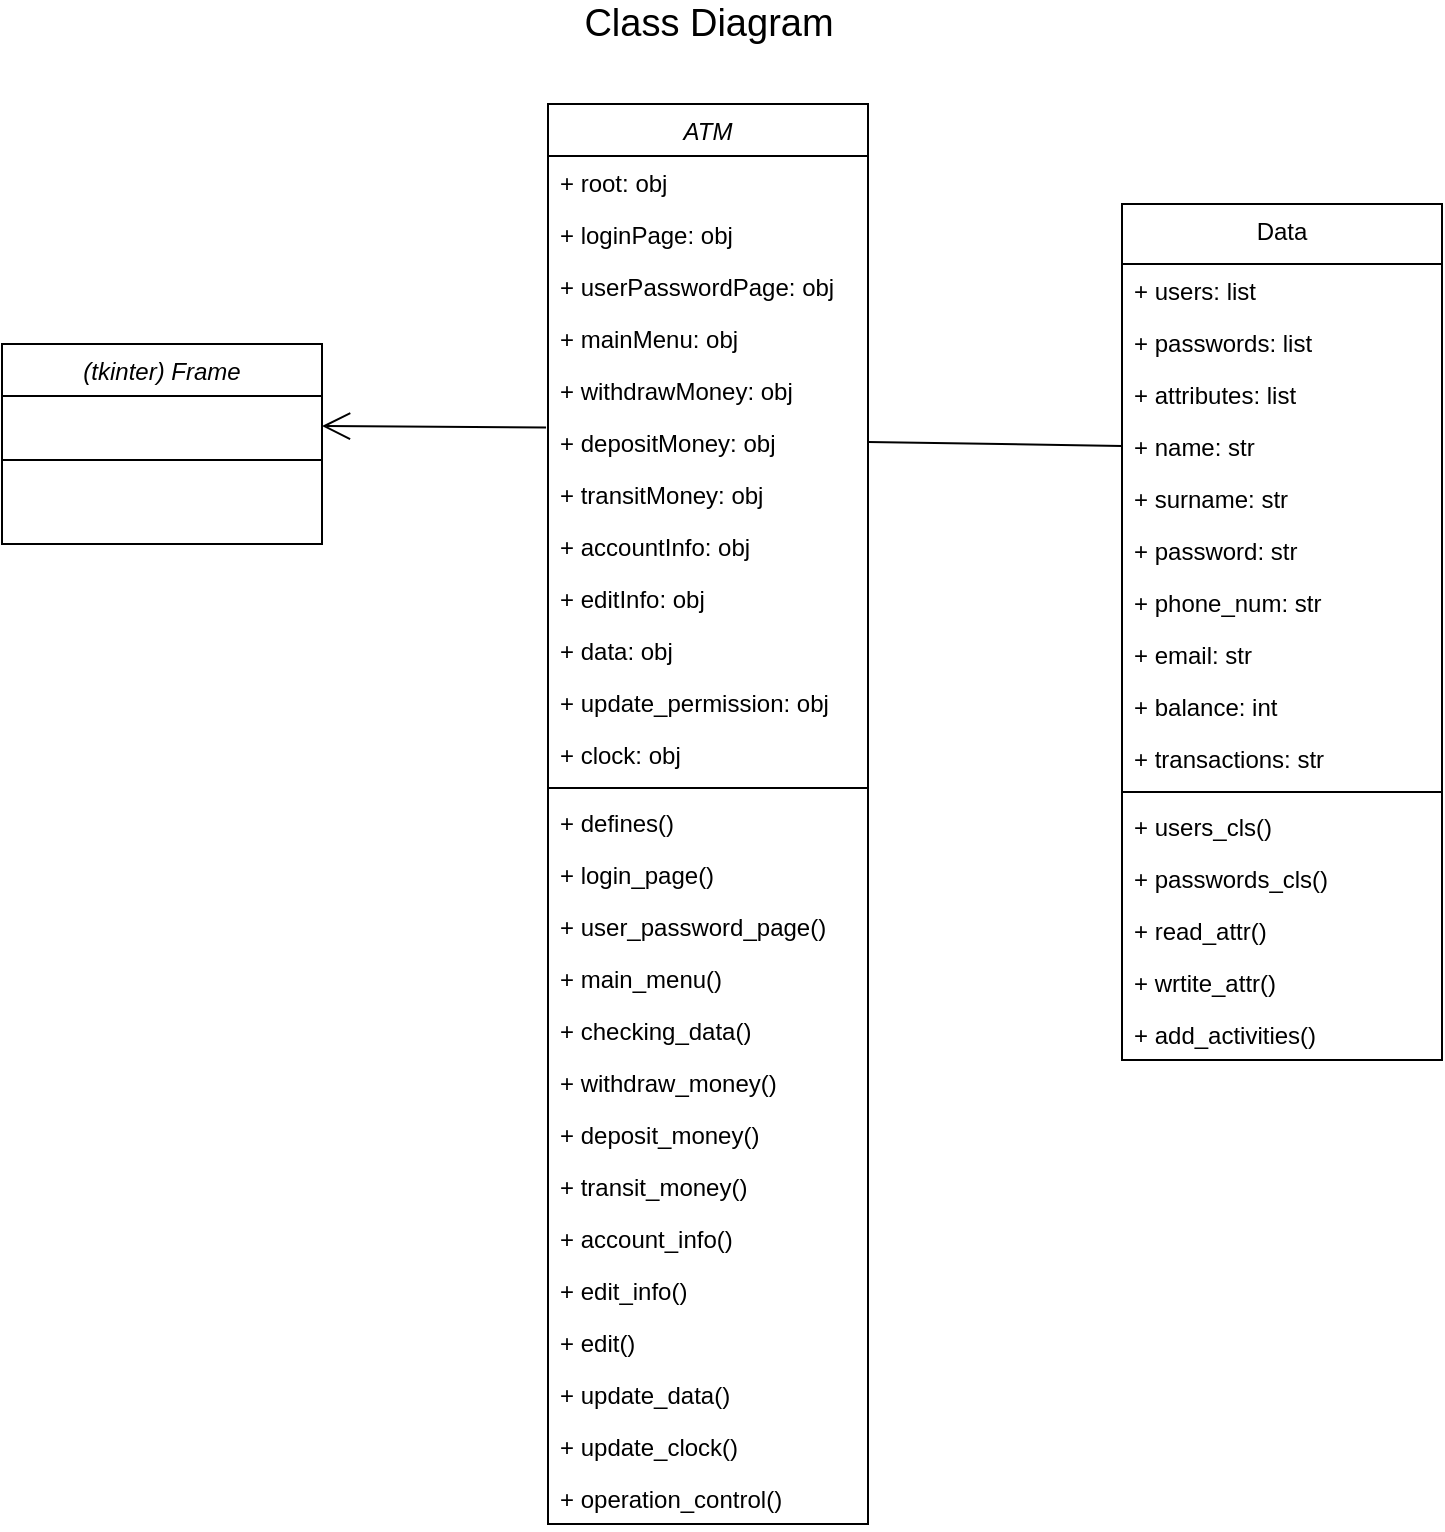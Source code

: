 <mxfile version="14.1.8" type="device"><diagram id="C5RBs43oDa-KdzZeNtuy" name="Page-1"><mxGraphModel dx="1024" dy="592" grid="1" gridSize="10" guides="1" tooltips="1" connect="1" arrows="1" fold="1" page="1" pageScale="1" pageWidth="827" pageHeight="1169" math="0" shadow="0"><root><mxCell id="WIyWlLk6GJQsqaUBKTNV-0"/><mxCell id="WIyWlLk6GJQsqaUBKTNV-1" parent="WIyWlLk6GJQsqaUBKTNV-0"/><mxCell id="zkfFHV4jXpPFQw0GAbJ--6" value="Data" style="swimlane;fontStyle=0;align=center;verticalAlign=top;childLayout=stackLayout;horizontal=1;startSize=30;horizontalStack=0;resizeParent=1;resizeLast=0;collapsible=1;marginBottom=0;rounded=0;shadow=0;strokeWidth=1;" parent="WIyWlLk6GJQsqaUBKTNV-1" vertex="1"><mxGeometry x="600" y="270" width="160" height="428" as="geometry"><mxRectangle x="130" y="380" width="160" height="26" as="alternateBounds"/></mxGeometry></mxCell><mxCell id="OuRDioYJamzF_e-T8Xg5-11" value="+ users: list&#10;" style="text;align=left;verticalAlign=top;spacingLeft=4;spacingRight=4;overflow=hidden;rotatable=0;points=[[0,0.5],[1,0.5]];portConstraint=eastwest;rounded=0;shadow=0;html=0;" parent="zkfFHV4jXpPFQw0GAbJ--6" vertex="1"><mxGeometry y="30" width="160" height="26" as="geometry"/></mxCell><mxCell id="qRUnkvBdNTtrUneny3UR-5" value="+ passwords: list&#10;" style="text;align=left;verticalAlign=top;spacingLeft=4;spacingRight=4;overflow=hidden;rotatable=0;points=[[0,0.5],[1,0.5]];portConstraint=eastwest;rounded=0;shadow=0;html=0;" parent="zkfFHV4jXpPFQw0GAbJ--6" vertex="1"><mxGeometry y="56" width="160" height="26" as="geometry"/></mxCell><mxCell id="qRUnkvBdNTtrUneny3UR-7" value="+ attributes: list&#10;" style="text;align=left;verticalAlign=top;spacingLeft=4;spacingRight=4;overflow=hidden;rotatable=0;points=[[0,0.5],[1,0.5]];portConstraint=eastwest;rounded=0;shadow=0;html=0;" parent="zkfFHV4jXpPFQw0GAbJ--6" vertex="1"><mxGeometry y="82" width="160" height="26" as="geometry"/></mxCell><mxCell id="qRUnkvBdNTtrUneny3UR-1" value="+ name: str&#10;" style="text;align=left;verticalAlign=top;spacingLeft=4;spacingRight=4;overflow=hidden;rotatable=0;points=[[0,0.5],[1,0.5]];portConstraint=eastwest;rounded=0;shadow=0;html=0;" parent="zkfFHV4jXpPFQw0GAbJ--6" vertex="1"><mxGeometry y="108" width="160" height="26" as="geometry"/></mxCell><mxCell id="qRUnkvBdNTtrUneny3UR-11" value="+ surname: str&#10;" style="text;align=left;verticalAlign=top;spacingLeft=4;spacingRight=4;overflow=hidden;rotatable=0;points=[[0,0.5],[1,0.5]];portConstraint=eastwest;rounded=0;shadow=0;html=0;" parent="zkfFHV4jXpPFQw0GAbJ--6" vertex="1"><mxGeometry y="134" width="160" height="26" as="geometry"/></mxCell><mxCell id="qRUnkvBdNTtrUneny3UR-9" value="+ password: str&#10;" style="text;align=left;verticalAlign=top;spacingLeft=4;spacingRight=4;overflow=hidden;rotatable=0;points=[[0,0.5],[1,0.5]];portConstraint=eastwest;rounded=0;shadow=0;html=0;" parent="zkfFHV4jXpPFQw0GAbJ--6" vertex="1"><mxGeometry y="160" width="160" height="26" as="geometry"/></mxCell><mxCell id="qRUnkvBdNTtrUneny3UR-10" value="+ phone_num: str&#10;" style="text;align=left;verticalAlign=top;spacingLeft=4;spacingRight=4;overflow=hidden;rotatable=0;points=[[0,0.5],[1,0.5]];portConstraint=eastwest;rounded=0;shadow=0;html=0;" parent="zkfFHV4jXpPFQw0GAbJ--6" vertex="1"><mxGeometry y="186" width="160" height="26" as="geometry"/></mxCell><mxCell id="qRUnkvBdNTtrUneny3UR-8" value="+ email: str&#10;" style="text;align=left;verticalAlign=top;spacingLeft=4;spacingRight=4;overflow=hidden;rotatable=0;points=[[0,0.5],[1,0.5]];portConstraint=eastwest;rounded=0;shadow=0;html=0;" parent="zkfFHV4jXpPFQw0GAbJ--6" vertex="1"><mxGeometry y="212" width="160" height="26" as="geometry"/></mxCell><mxCell id="qRUnkvBdNTtrUneny3UR-6" value="+ balance: int&#10;" style="text;align=left;verticalAlign=top;spacingLeft=4;spacingRight=4;overflow=hidden;rotatable=0;points=[[0,0.5],[1,0.5]];portConstraint=eastwest;rounded=0;shadow=0;html=0;" parent="zkfFHV4jXpPFQw0GAbJ--6" vertex="1"><mxGeometry y="238" width="160" height="26" as="geometry"/></mxCell><mxCell id="qRUnkvBdNTtrUneny3UR-12" value="+ transactions: str&#10;" style="text;align=left;verticalAlign=top;spacingLeft=4;spacingRight=4;overflow=hidden;rotatable=0;points=[[0,0.5],[1,0.5]];portConstraint=eastwest;rounded=0;shadow=0;html=0;" parent="zkfFHV4jXpPFQw0GAbJ--6" vertex="1"><mxGeometry y="264" width="160" height="26" as="geometry"/></mxCell><mxCell id="zkfFHV4jXpPFQw0GAbJ--9" value="" style="line;html=1;strokeWidth=1;align=left;verticalAlign=middle;spacingTop=-1;spacingLeft=3;spacingRight=3;rotatable=0;labelPosition=right;points=[];portConstraint=eastwest;" parent="zkfFHV4jXpPFQw0GAbJ--6" vertex="1"><mxGeometry y="290" width="160" height="8" as="geometry"/></mxCell><mxCell id="zkfFHV4jXpPFQw0GAbJ--10" value="+ users_cls()" style="text;align=left;verticalAlign=top;spacingLeft=4;spacingRight=4;overflow=hidden;rotatable=0;points=[[0,0.5],[1,0.5]];portConstraint=eastwest;fontStyle=0" parent="zkfFHV4jXpPFQw0GAbJ--6" vertex="1"><mxGeometry y="298" width="160" height="26" as="geometry"/></mxCell><mxCell id="OuRDioYJamzF_e-T8Xg5-0" value="+ passwords_cls()" style="text;align=left;verticalAlign=top;spacingLeft=4;spacingRight=4;overflow=hidden;rotatable=0;points=[[0,0.5],[1,0.5]];portConstraint=eastwest;fontStyle=0" parent="zkfFHV4jXpPFQw0GAbJ--6" vertex="1"><mxGeometry y="324" width="160" height="26" as="geometry"/></mxCell><mxCell id="qRUnkvBdNTtrUneny3UR-2" value="+ read_attr()" style="text;align=left;verticalAlign=top;spacingLeft=4;spacingRight=4;overflow=hidden;rotatable=0;points=[[0,0.5],[1,0.5]];portConstraint=eastwest;fontStyle=0" parent="zkfFHV4jXpPFQw0GAbJ--6" vertex="1"><mxGeometry y="350" width="160" height="26" as="geometry"/></mxCell><mxCell id="qRUnkvBdNTtrUneny3UR-3" value="+ wrtite_attr()" style="text;align=left;verticalAlign=top;spacingLeft=4;spacingRight=4;overflow=hidden;rotatable=0;points=[[0,0.5],[1,0.5]];portConstraint=eastwest;fontStyle=0" parent="zkfFHV4jXpPFQw0GAbJ--6" vertex="1"><mxGeometry y="376" width="160" height="26" as="geometry"/></mxCell><mxCell id="qRUnkvBdNTtrUneny3UR-4" value="+ add_activities()" style="text;align=left;verticalAlign=top;spacingLeft=4;spacingRight=4;overflow=hidden;rotatable=0;points=[[0,0.5],[1,0.5]];portConstraint=eastwest;fontStyle=0" parent="zkfFHV4jXpPFQw0GAbJ--6" vertex="1"><mxGeometry y="402" width="160" height="26" as="geometry"/></mxCell><mxCell id="Ny5gby-aaLG1addxlYZ2-32" value="(tkinter) Frame" style="swimlane;fontStyle=2;align=center;verticalAlign=top;childLayout=stackLayout;horizontal=1;startSize=26;horizontalStack=0;resizeParent=1;resizeLast=0;collapsible=1;marginBottom=0;rounded=0;shadow=0;strokeWidth=1;" parent="WIyWlLk6GJQsqaUBKTNV-1" vertex="1"><mxGeometry x="40" y="340" width="160" height="100" as="geometry"><mxRectangle x="230" y="140" width="160" height="26" as="alternateBounds"/></mxGeometry></mxCell><mxCell id="Ny5gby-aaLG1addxlYZ2-38" value="" style="line;html=1;strokeWidth=1;align=left;verticalAlign=middle;spacingTop=-1;spacingLeft=3;spacingRight=3;rotatable=0;labelPosition=right;points=[];portConstraint=eastwest;" parent="Ny5gby-aaLG1addxlYZ2-32" vertex="1"><mxGeometry y="26" width="160" height="64" as="geometry"/></mxCell><mxCell id="OuRDioYJamzF_e-T8Xg5-2" value="ATM" style="swimlane;fontStyle=2;align=center;verticalAlign=top;childLayout=stackLayout;horizontal=1;startSize=26;horizontalStack=0;resizeParent=1;resizeLast=0;collapsible=1;marginBottom=0;rounded=0;shadow=0;strokeWidth=1;" parent="WIyWlLk6GJQsqaUBKTNV-1" vertex="1"><mxGeometry x="313" y="220" width="160" height="710" as="geometry"><mxRectangle x="230" y="140" width="160" height="26" as="alternateBounds"/></mxGeometry></mxCell><mxCell id="qRUnkvBdNTtrUneny3UR-13" value="+ root: obj" style="text;align=left;verticalAlign=top;spacingLeft=4;spacingRight=4;overflow=hidden;rotatable=0;points=[[0,0.5],[1,0.5]];portConstraint=eastwest;rounded=0;shadow=0;html=0;" parent="OuRDioYJamzF_e-T8Xg5-2" vertex="1"><mxGeometry y="26" width="160" height="26" as="geometry"/></mxCell><mxCell id="qRUnkvBdNTtrUneny3UR-14" value="+ loginPage: obj" style="text;align=left;verticalAlign=top;spacingLeft=4;spacingRight=4;overflow=hidden;rotatable=0;points=[[0,0.5],[1,0.5]];portConstraint=eastwest;rounded=0;shadow=0;html=0;" parent="OuRDioYJamzF_e-T8Xg5-2" vertex="1"><mxGeometry y="52" width="160" height="26" as="geometry"/></mxCell><mxCell id="qRUnkvBdNTtrUneny3UR-16" value="+ userPasswordPage: obj" style="text;align=left;verticalAlign=top;spacingLeft=4;spacingRight=4;overflow=hidden;rotatable=0;points=[[0,0.5],[1,0.5]];portConstraint=eastwest;rounded=0;shadow=0;html=0;" parent="OuRDioYJamzF_e-T8Xg5-2" vertex="1"><mxGeometry y="78" width="160" height="26" as="geometry"/></mxCell><mxCell id="qRUnkvBdNTtrUneny3UR-23" value="+ mainMenu: obj" style="text;align=left;verticalAlign=top;spacingLeft=4;spacingRight=4;overflow=hidden;rotatable=0;points=[[0,0.5],[1,0.5]];portConstraint=eastwest;rounded=0;shadow=0;html=0;" parent="OuRDioYJamzF_e-T8Xg5-2" vertex="1"><mxGeometry y="104" width="160" height="26" as="geometry"/></mxCell><mxCell id="qRUnkvBdNTtrUneny3UR-24" value="+ withdrawMoney: obj" style="text;align=left;verticalAlign=top;spacingLeft=4;spacingRight=4;overflow=hidden;rotatable=0;points=[[0,0.5],[1,0.5]];portConstraint=eastwest;rounded=0;shadow=0;html=0;" parent="OuRDioYJamzF_e-T8Xg5-2" vertex="1"><mxGeometry y="130" width="160" height="26" as="geometry"/></mxCell><mxCell id="qRUnkvBdNTtrUneny3UR-15" value="+ depositMoney: obj" style="text;align=left;verticalAlign=top;spacingLeft=4;spacingRight=4;overflow=hidden;rotatable=0;points=[[0,0.5],[1,0.5]];portConstraint=eastwest;rounded=0;shadow=0;html=0;" parent="OuRDioYJamzF_e-T8Xg5-2" vertex="1"><mxGeometry y="156" width="160" height="26" as="geometry"/></mxCell><mxCell id="qRUnkvBdNTtrUneny3UR-26" value="+ transitMoney: obj" style="text;align=left;verticalAlign=top;spacingLeft=4;spacingRight=4;overflow=hidden;rotatable=0;points=[[0,0.5],[1,0.5]];portConstraint=eastwest;rounded=0;shadow=0;html=0;" parent="OuRDioYJamzF_e-T8Xg5-2" vertex="1"><mxGeometry y="182" width="160" height="26" as="geometry"/></mxCell><mxCell id="qRUnkvBdNTtrUneny3UR-27" value="+ accountInfo: obj" style="text;align=left;verticalAlign=top;spacingLeft=4;spacingRight=4;overflow=hidden;rotatable=0;points=[[0,0.5],[1,0.5]];portConstraint=eastwest;rounded=0;shadow=0;html=0;" parent="OuRDioYJamzF_e-T8Xg5-2" vertex="1"><mxGeometry y="208" width="160" height="26" as="geometry"/></mxCell><mxCell id="qRUnkvBdNTtrUneny3UR-25" value="+ editInfo: obj" style="text;align=left;verticalAlign=top;spacingLeft=4;spacingRight=4;overflow=hidden;rotatable=0;points=[[0,0.5],[1,0.5]];portConstraint=eastwest;rounded=0;shadow=0;html=0;" parent="OuRDioYJamzF_e-T8Xg5-2" vertex="1"><mxGeometry y="234" width="160" height="26" as="geometry"/></mxCell><mxCell id="pOdH6h5I3aD0cCklMdu4-0" value="+ data: obj" style="text;align=left;verticalAlign=top;spacingLeft=4;spacingRight=4;overflow=hidden;rotatable=0;points=[[0,0.5],[1,0.5]];portConstraint=eastwest;rounded=0;shadow=0;html=0;" vertex="1" parent="OuRDioYJamzF_e-T8Xg5-2"><mxGeometry y="260" width="160" height="26" as="geometry"/></mxCell><mxCell id="pOdH6h5I3aD0cCklMdu4-1" value="+ update_permission: obj" style="text;align=left;verticalAlign=top;spacingLeft=4;spacingRight=4;overflow=hidden;rotatable=0;points=[[0,0.5],[1,0.5]];portConstraint=eastwest;rounded=0;shadow=0;html=0;" vertex="1" parent="OuRDioYJamzF_e-T8Xg5-2"><mxGeometry y="286" width="160" height="26" as="geometry"/></mxCell><mxCell id="qRUnkvBdNTtrUneny3UR-28" value="+ clock: obj" style="text;align=left;verticalAlign=top;spacingLeft=4;spacingRight=4;overflow=hidden;rotatable=0;points=[[0,0.5],[1,0.5]];portConstraint=eastwest;rounded=0;shadow=0;html=0;" parent="OuRDioYJamzF_e-T8Xg5-2" vertex="1"><mxGeometry y="312" width="160" height="26" as="geometry"/></mxCell><mxCell id="OuRDioYJamzF_e-T8Xg5-10" value="" style="line;html=1;strokeWidth=1;align=left;verticalAlign=middle;spacingTop=-1;spacingLeft=3;spacingRight=3;rotatable=0;labelPosition=right;points=[];portConstraint=eastwest;" parent="OuRDioYJamzF_e-T8Xg5-2" vertex="1"><mxGeometry y="338" width="160" height="8" as="geometry"/></mxCell><mxCell id="qRUnkvBdNTtrUneny3UR-17" value="+ defines()" style="text;align=left;verticalAlign=top;spacingLeft=4;spacingRight=4;overflow=hidden;rotatable=0;points=[[0,0.5],[1,0.5]];portConstraint=eastwest;rounded=0;shadow=0;html=0;" parent="OuRDioYJamzF_e-T8Xg5-2" vertex="1"><mxGeometry y="346" width="160" height="26" as="geometry"/></mxCell><mxCell id="qRUnkvBdNTtrUneny3UR-0" value="+ login_page()" style="text;align=left;verticalAlign=top;spacingLeft=4;spacingRight=4;overflow=hidden;rotatable=0;points=[[0,0.5],[1,0.5]];portConstraint=eastwest;rounded=0;shadow=0;html=0;" parent="OuRDioYJamzF_e-T8Xg5-2" vertex="1"><mxGeometry y="372" width="160" height="26" as="geometry"/></mxCell><mxCell id="Ny5gby-aaLG1addxlYZ2-6" value="+ user_password_page()" style="text;align=left;verticalAlign=top;spacingLeft=4;spacingRight=4;overflow=hidden;rotatable=0;points=[[0,0.5],[1,0.5]];portConstraint=eastwest;" parent="OuRDioYJamzF_e-T8Xg5-2" vertex="1"><mxGeometry y="398" width="160" height="26" as="geometry"/></mxCell><mxCell id="qRUnkvBdNTtrUneny3UR-18" value="+ main_menu()" style="text;align=left;verticalAlign=top;spacingLeft=4;spacingRight=4;overflow=hidden;rotatable=0;points=[[0,0.5],[1,0.5]];portConstraint=eastwest;" parent="OuRDioYJamzF_e-T8Xg5-2" vertex="1"><mxGeometry y="424" width="160" height="26" as="geometry"/></mxCell><mxCell id="LZksNbVwXrPE6E22vQbL-3" value="+ checking_data()" style="text;align=left;verticalAlign=top;spacingLeft=4;spacingRight=4;overflow=hidden;rotatable=0;points=[[0,0.5],[1,0.5]];portConstraint=eastwest;rounded=0;shadow=0;html=0;" parent="OuRDioYJamzF_e-T8Xg5-2" vertex="1"><mxGeometry y="450" width="160" height="26" as="geometry"/></mxCell><mxCell id="LZksNbVwXrPE6E22vQbL-4" value="+ withdraw_money()" style="text;align=left;verticalAlign=top;spacingLeft=4;spacingRight=4;overflow=hidden;rotatable=0;points=[[0,0.5],[1,0.5]];portConstraint=eastwest;" parent="OuRDioYJamzF_e-T8Xg5-2" vertex="1"><mxGeometry y="476" width="160" height="26" as="geometry"/></mxCell><mxCell id="qRUnkvBdNTtrUneny3UR-19" value="+ deposit_money()" style="text;align=left;verticalAlign=top;spacingLeft=4;spacingRight=4;overflow=hidden;rotatable=0;points=[[0,0.5],[1,0.5]];portConstraint=eastwest;" parent="OuRDioYJamzF_e-T8Xg5-2" vertex="1"><mxGeometry y="502" width="160" height="26" as="geometry"/></mxCell><mxCell id="qRUnkvBdNTtrUneny3UR-20" value="+ transit_money()" style="text;align=left;verticalAlign=top;spacingLeft=4;spacingRight=4;overflow=hidden;rotatable=0;points=[[0,0.5],[1,0.5]];portConstraint=eastwest;" parent="OuRDioYJamzF_e-T8Xg5-2" vertex="1"><mxGeometry y="528" width="160" height="26" as="geometry"/></mxCell><mxCell id="qRUnkvBdNTtrUneny3UR-21" value="+ account_info()" style="text;align=left;verticalAlign=top;spacingLeft=4;spacingRight=4;overflow=hidden;rotatable=0;points=[[0,0.5],[1,0.5]];portConstraint=eastwest;" parent="OuRDioYJamzF_e-T8Xg5-2" vertex="1"><mxGeometry y="554" width="160" height="26" as="geometry"/></mxCell><mxCell id="LZksNbVwXrPE6E22vQbL-5" value="+ edit_info()" style="text;align=left;verticalAlign=top;spacingLeft=4;spacingRight=4;overflow=hidden;rotatable=0;points=[[0,0.5],[1,0.5]];portConstraint=eastwest;rounded=0;shadow=0;html=0;" parent="OuRDioYJamzF_e-T8Xg5-2" vertex="1"><mxGeometry y="580" width="160" height="26" as="geometry"/></mxCell><mxCell id="qRUnkvBdNTtrUneny3UR-22" value="+ edit()" style="text;align=left;verticalAlign=top;spacingLeft=4;spacingRight=4;overflow=hidden;rotatable=0;points=[[0,0.5],[1,0.5]];portConstraint=eastwest;rounded=0;shadow=0;html=0;" parent="OuRDioYJamzF_e-T8Xg5-2" vertex="1"><mxGeometry y="606" width="160" height="26" as="geometry"/></mxCell><mxCell id="LZksNbVwXrPE6E22vQbL-6" value="+ update_data()" style="text;align=left;verticalAlign=top;spacingLeft=4;spacingRight=4;overflow=hidden;rotatable=0;points=[[0,0.5],[1,0.5]];portConstraint=eastwest;" parent="OuRDioYJamzF_e-T8Xg5-2" vertex="1"><mxGeometry y="632" width="160" height="26" as="geometry"/></mxCell><mxCell id="LZksNbVwXrPE6E22vQbL-7" value="+ update_clock()" style="text;align=left;verticalAlign=top;spacingLeft=4;spacingRight=4;overflow=hidden;rotatable=0;points=[[0,0.5],[1,0.5]];portConstraint=eastwest;" parent="OuRDioYJamzF_e-T8Xg5-2" vertex="1"><mxGeometry y="658" width="160" height="26" as="geometry"/></mxCell><mxCell id="LZksNbVwXrPE6E22vQbL-8" value="+ operation_control()" style="text;align=left;verticalAlign=top;spacingLeft=4;spacingRight=4;overflow=hidden;rotatable=0;points=[[0,0.5],[1,0.5]];portConstraint=eastwest;" parent="OuRDioYJamzF_e-T8Xg5-2" vertex="1"><mxGeometry y="684" width="160" height="26" as="geometry"/></mxCell><mxCell id="LZksNbVwXrPE6E22vQbL-17" value="" style="endArrow=none;endFill=0;endSize=12;html=1;exitX=1;exitY=0.5;exitDx=0;exitDy=0;entryX=0;entryY=0.5;entryDx=0;entryDy=0;" parent="WIyWlLk6GJQsqaUBKTNV-1" source="qRUnkvBdNTtrUneny3UR-15" target="qRUnkvBdNTtrUneny3UR-1" edge="1"><mxGeometry width="160" relative="1" as="geometry"><mxPoint x="531.6" y="213.808" as="sourcePoint"/><mxPoint x="599.84" y="333.84" as="targetPoint"/></mxGeometry></mxCell><mxCell id="LZksNbVwXrPE6E22vQbL-19" value="" style="endArrow=open;endFill=1;endSize=12;html=1;exitX=-0.006;exitY=0.223;exitDx=0;exitDy=0;exitPerimeter=0;" parent="WIyWlLk6GJQsqaUBKTNV-1" source="qRUnkvBdNTtrUneny3UR-15" edge="1"><mxGeometry width="160" relative="1" as="geometry"><mxPoint x="370" y="224" as="sourcePoint"/><mxPoint x="200" y="381" as="targetPoint"/></mxGeometry></mxCell><mxCell id="LZksNbVwXrPE6E22vQbL-21" value="&lt;font style=&quot;font-size: 19px&quot;&gt;Class Diagram&lt;/font&gt;" style="text;html=1;resizable=0;autosize=1;align=center;verticalAlign=middle;points=[];fillColor=none;strokeColor=none;rounded=0;" parent="WIyWlLk6GJQsqaUBKTNV-1" vertex="1"><mxGeometry x="323" y="170" width="140" height="20" as="geometry"/></mxCell></root></mxGraphModel></diagram></mxfile>